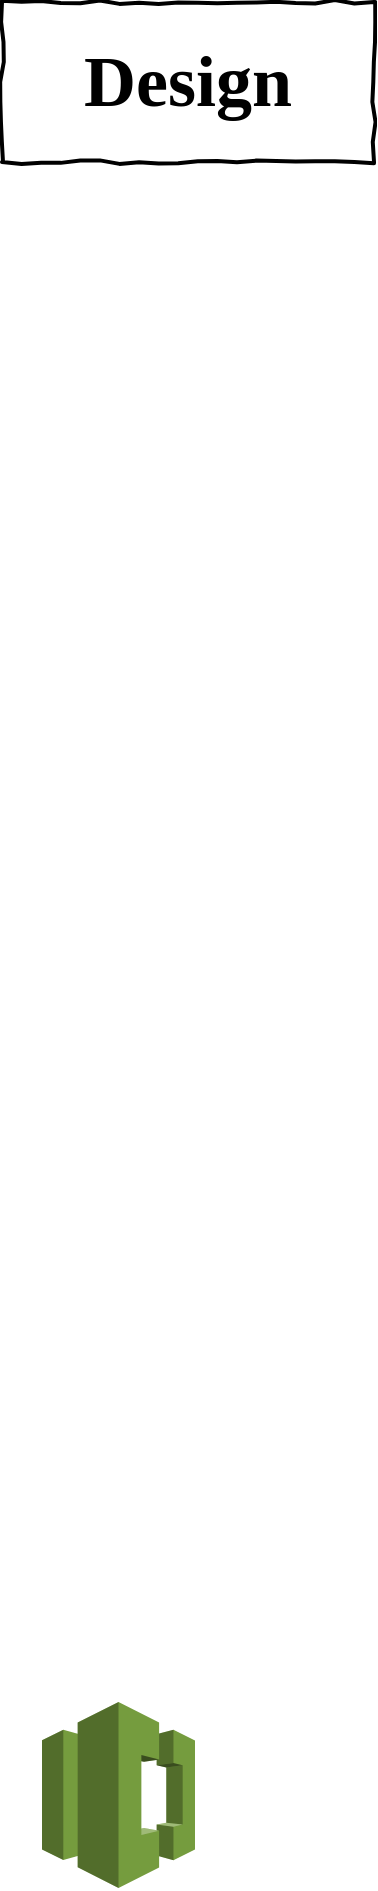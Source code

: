 <mxfile version="13.1.3">
    <diagram id="6hGFLwfOUW9BJ-s0fimq" name="Design">
        <mxGraphModel dx="1220" dy="783" grid="1" gridSize="10" guides="1" tooltips="1" connect="1" arrows="1" fold="1" page="1" pageScale="1" pageWidth="827" pageHeight="1169" math="0" shadow="0">
            <root>
                <mxCell id="0"/>
                <mxCell id="1" parent="0"/>
                <mxCell id="3" value="&lt;font style=&quot;font-size: 36px&quot;&gt;Design&lt;/font&gt;" style="html=1;whiteSpace=wrap;comic=1;strokeWidth=2;fontFamily=Comic Sans MS;fontStyle=1;" vertex="1" parent="1">
                    <mxGeometry x="310" y="70" width="186" height="80" as="geometry"/>
                </mxCell>
                <mxCell id="4" value="" style="outlineConnect=0;dashed=0;verticalLabelPosition=bottom;verticalAlign=top;align=center;html=1;shape=mxgraph.aws3.codecommit;fillColor=#759C3E;gradientColor=none;" vertex="1" parent="1">
                    <mxGeometry x="330" y="920" width="76.5" height="93" as="geometry"/>
                </mxCell>
            </root>
        </mxGraphModel>
    </diagram>
</mxfile>